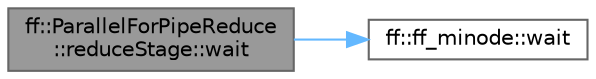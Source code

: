 digraph "ff::ParallelForPipeReduce::reduceStage::wait"
{
 // LATEX_PDF_SIZE
  bgcolor="transparent";
  edge [fontname=Helvetica,fontsize=10,labelfontname=Helvetica,labelfontsize=10];
  node [fontname=Helvetica,fontsize=10,shape=box,height=0.2,width=0.4];
  rankdir="LR";
  Node1 [id="Node000001",label="ff::ParallelForPipeReduce\l::reduceStage::wait",height=0.2,width=0.4,color="gray40", fillcolor="grey60", style="filled", fontcolor="black",tooltip="Wait ff_node termination"];
  Node1 -> Node2 [id="edge1_Node000001_Node000002",color="steelblue1",style="solid",tooltip=" "];
  Node2 [id="Node000002",label="ff::ff_minode::wait",height=0.2,width=0.4,color="grey40", fillcolor="white", style="filled",URL="$classff_1_1ff__minode.html#a511e43731643c9c1d0a47853a0d5d352",tooltip="Wait ff_node termination"];
}
